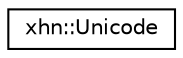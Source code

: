 digraph "Graphical Class Hierarchy"
{
  edge [fontname="Helvetica",fontsize="10",labelfontname="Helvetica",labelfontsize="10"];
  node [fontname="Helvetica",fontsize="10",shape=record];
  rankdir="LR";
  Node1 [label="xhn::Unicode",height=0.2,width=0.4,color="black", fillcolor="white", style="filled",URL="$classxhn_1_1_unicode.html"];
}
